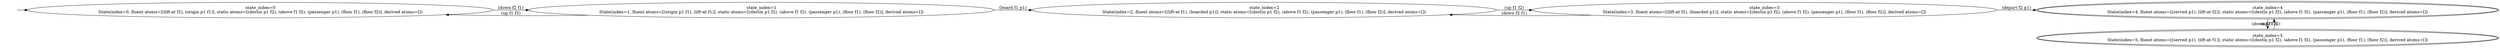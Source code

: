 digraph {
rankdir="LR"
s0[label="state_index=0
State(index=0, fluent atoms=[(lift-at f2), (origin p1 f1)], static atoms=[(destin p1 f2), (above f1 f2), (passenger p1), (floor f1), (floor f2)], derived atoms=[])
"]
s1[label="state_index=1
State(index=1, fluent atoms=[(origin p1 f1), (lift-at f1)], static atoms=[(destin p1 f2), (above f1 f2), (passenger p1), (floor f1), (floor f2)], derived atoms=[])
"]
s2[label="state_index=2
State(index=2, fluent atoms=[(lift-at f1), (boarded p1)], static atoms=[(destin p1 f2), (above f1 f2), (passenger p1), (floor f1), (floor f2)], derived atoms=[])
"]
s3[label="state_index=3
State(index=3, fluent atoms=[(lift-at f2), (boarded p1)], static atoms=[(destin p1 f2), (above f1 f2), (passenger p1), (floor f1), (floor f2)], derived atoms=[])
"]
s4[peripheries=2,label="state_index=4
State(index=4, fluent atoms=[(served p1), (lift-at f2)], static atoms=[(destin p1 f2), (above f1 f2), (passenger p1), (floor f1), (floor f2)], derived atoms=[])
"]
s5[peripheries=2,label="state_index=5
State(index=5, fluent atoms=[(served p1), (lift-at f1)], static atoms=[(destin p1 f2), (above f1 f2), (passenger p1), (floor f1), (floor f2)], derived atoms=[])
"]
Dangling [ label = "", style = invis ]
{ rank = same; Dangling }
Dangling -> s0
{ rank = same; s0}
{ rank = same; s1}
{ rank = same; s2}
{ rank = same; s3}
{ rank = same; s4,s5}
s0->s1 [label="(down f2 f1)
"]
s1->s0 [label="(up f1 f2)
"]
s1->s2 [label="(board f1 p1)
"]
s2->s3 [label="(up f1 f2)
"]
s3->s2 [label="(down f2 f1)
"]
s3->s4 [label="(depart f2 p1)
"]
s4->s5 [label="(down f2 f1)
"]
s5->s4 [label="(up f1 f2)
"]
}
